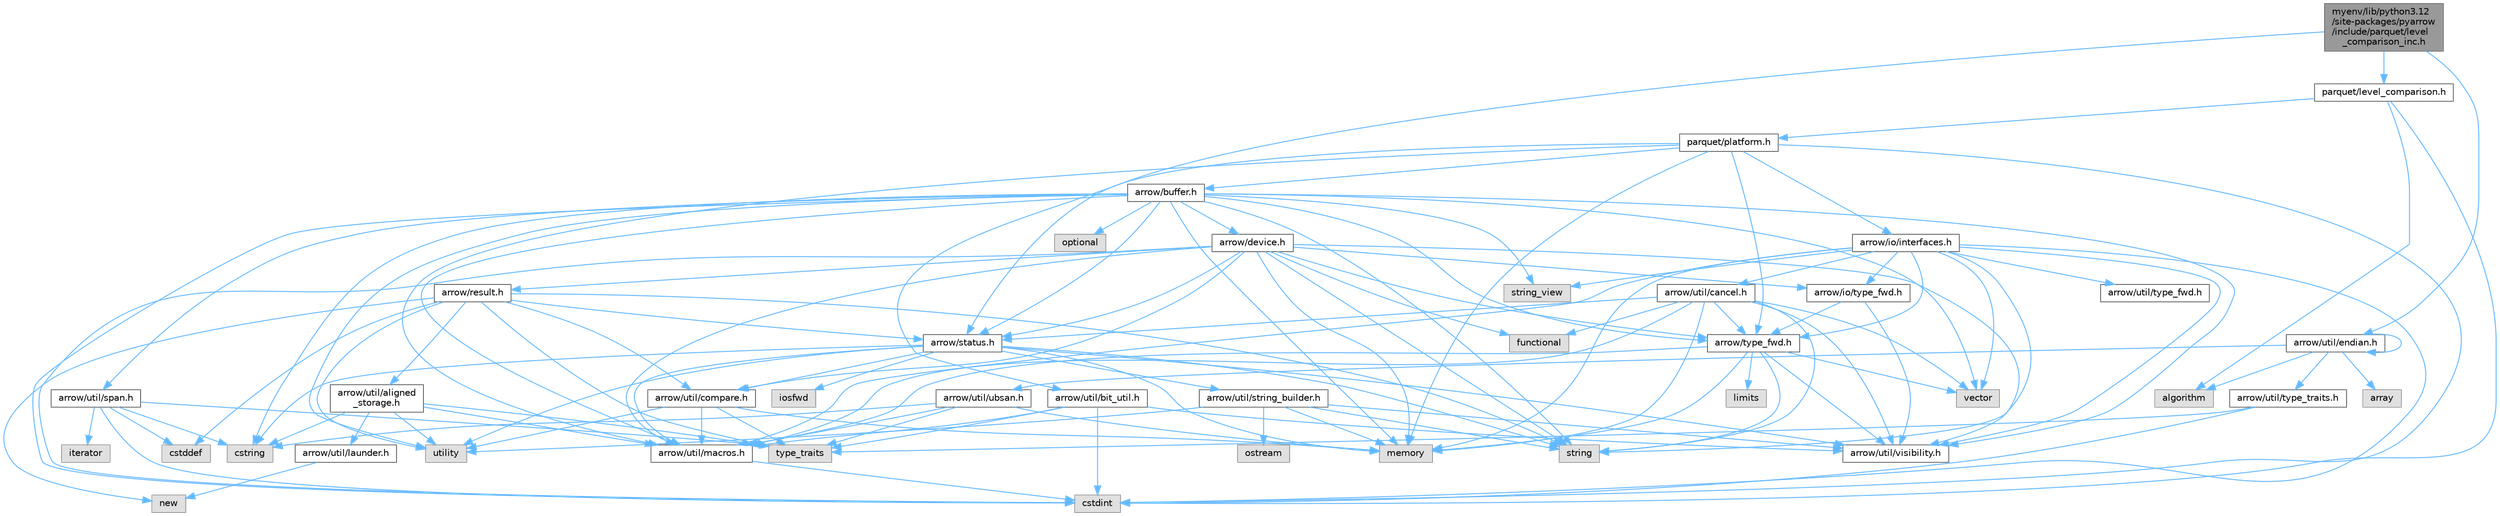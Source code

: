 digraph "myenv/lib/python3.12/site-packages/pyarrow/include/parquet/level_comparison_inc.h"
{
 // LATEX_PDF_SIZE
  bgcolor="transparent";
  edge [fontname=Helvetica,fontsize=10,labelfontname=Helvetica,labelfontsize=10];
  node [fontname=Helvetica,fontsize=10,shape=box,height=0.2,width=0.4];
  Node1 [id="Node000001",label="myenv/lib/python3.12\l/site-packages/pyarrow\l/include/parquet/level\l_comparison_inc.h",height=0.2,width=0.4,color="gray40", fillcolor="grey60", style="filled", fontcolor="black",tooltip=" "];
  Node1 -> Node2 [id="edge1_Node000001_Node000002",color="steelblue1",style="solid",tooltip=" "];
  Node2 [id="Node000002",label="arrow/util/bit_util.h",height=0.2,width=0.4,color="grey40", fillcolor="white", style="filled",URL="$bit__util_8h.html",tooltip=" "];
  Node2 -> Node3 [id="edge2_Node000002_Node000003",color="steelblue1",style="solid",tooltip=" "];
  Node3 [id="Node000003",label="cstdint",height=0.2,width=0.4,color="grey60", fillcolor="#E0E0E0", style="filled",tooltip=" "];
  Node2 -> Node4 [id="edge3_Node000002_Node000004",color="steelblue1",style="solid",tooltip=" "];
  Node4 [id="Node000004",label="type_traits",height=0.2,width=0.4,color="grey60", fillcolor="#E0E0E0", style="filled",tooltip=" "];
  Node2 -> Node5 [id="edge4_Node000002_Node000005",color="steelblue1",style="solid",tooltip=" "];
  Node5 [id="Node000005",label="arrow/util/macros.h",height=0.2,width=0.4,color="grey40", fillcolor="white", style="filled",URL="$macros_8h.html",tooltip=" "];
  Node5 -> Node3 [id="edge5_Node000005_Node000003",color="steelblue1",style="solid",tooltip=" "];
  Node2 -> Node6 [id="edge6_Node000002_Node000006",color="steelblue1",style="solid",tooltip=" "];
  Node6 [id="Node000006",label="arrow/util/visibility.h",height=0.2,width=0.4,color="grey40", fillcolor="white", style="filled",URL="$include_2arrow_2util_2visibility_8h.html",tooltip=" "];
  Node1 -> Node7 [id="edge7_Node000001_Node000007",color="steelblue1",style="solid",tooltip=" "];
  Node7 [id="Node000007",label="arrow/util/endian.h",height=0.2,width=0.4,color="grey40", fillcolor="white", style="filled",URL="$endian_8h.html",tooltip=" "];
  Node7 -> Node7 [id="edge8_Node000007_Node000007",color="steelblue1",style="solid",tooltip=" "];
  Node7 -> Node8 [id="edge9_Node000007_Node000008",color="steelblue1",style="solid",tooltip=" "];
  Node8 [id="Node000008",label="algorithm",height=0.2,width=0.4,color="grey60", fillcolor="#E0E0E0", style="filled",tooltip=" "];
  Node7 -> Node9 [id="edge10_Node000007_Node000009",color="steelblue1",style="solid",tooltip=" "];
  Node9 [id="Node000009",label="array",height=0.2,width=0.4,color="grey60", fillcolor="#E0E0E0", style="filled",tooltip=" "];
  Node7 -> Node10 [id="edge11_Node000007_Node000010",color="steelblue1",style="solid",tooltip=" "];
  Node10 [id="Node000010",label="arrow/util/type_traits.h",height=0.2,width=0.4,color="grey40", fillcolor="white", style="filled",URL="$include_2arrow_2util_2type__traits_8h.html",tooltip=" "];
  Node10 -> Node3 [id="edge12_Node000010_Node000003",color="steelblue1",style="solid",tooltip=" "];
  Node10 -> Node4 [id="edge13_Node000010_Node000004",color="steelblue1",style="solid",tooltip=" "];
  Node7 -> Node11 [id="edge14_Node000007_Node000011",color="steelblue1",style="solid",tooltip=" "];
  Node11 [id="Node000011",label="arrow/util/ubsan.h",height=0.2,width=0.4,color="grey40", fillcolor="white", style="filled",URL="$ubsan_8h.html",tooltip=" "];
  Node11 -> Node12 [id="edge15_Node000011_Node000012",color="steelblue1",style="solid",tooltip=" "];
  Node12 [id="Node000012",label="cstring",height=0.2,width=0.4,color="grey60", fillcolor="#E0E0E0", style="filled",tooltip=" "];
  Node11 -> Node13 [id="edge16_Node000011_Node000013",color="steelblue1",style="solid",tooltip=" "];
  Node13 [id="Node000013",label="memory",height=0.2,width=0.4,color="grey60", fillcolor="#E0E0E0", style="filled",tooltip=" "];
  Node11 -> Node4 [id="edge17_Node000011_Node000004",color="steelblue1",style="solid",tooltip=" "];
  Node11 -> Node5 [id="edge18_Node000011_Node000005",color="steelblue1",style="solid",tooltip=" "];
  Node1 -> Node14 [id="edge19_Node000001_Node000014",color="steelblue1",style="solid",tooltip=" "];
  Node14 [id="Node000014",label="parquet/level_comparison.h",height=0.2,width=0.4,color="grey40", fillcolor="white", style="filled",URL="$level__comparison_8h.html",tooltip=" "];
  Node14 -> Node8 [id="edge20_Node000014_Node000008",color="steelblue1",style="solid",tooltip=" "];
  Node14 -> Node3 [id="edge21_Node000014_Node000003",color="steelblue1",style="solid",tooltip=" "];
  Node14 -> Node15 [id="edge22_Node000014_Node000015",color="steelblue1",style="solid",tooltip=" "];
  Node15 [id="Node000015",label="parquet/platform.h",height=0.2,width=0.4,color="grey40", fillcolor="white", style="filled",URL="$include_2parquet_2platform_8h.html",tooltip=" "];
  Node15 -> Node3 [id="edge23_Node000015_Node000003",color="steelblue1",style="solid",tooltip=" "];
  Node15 -> Node13 [id="edge24_Node000015_Node000013",color="steelblue1",style="solid",tooltip=" "];
  Node15 -> Node16 [id="edge25_Node000015_Node000016",color="steelblue1",style="solid",tooltip=" "];
  Node16 [id="Node000016",label="arrow/buffer.h",height=0.2,width=0.4,color="grey40", fillcolor="white", style="filled",URL="$buffer_8h.html",tooltip=" "];
  Node16 -> Node3 [id="edge26_Node000016_Node000003",color="steelblue1",style="solid",tooltip=" "];
  Node16 -> Node12 [id="edge27_Node000016_Node000012",color="steelblue1",style="solid",tooltip=" "];
  Node16 -> Node13 [id="edge28_Node000016_Node000013",color="steelblue1",style="solid",tooltip=" "];
  Node16 -> Node17 [id="edge29_Node000016_Node000017",color="steelblue1",style="solid",tooltip=" "];
  Node17 [id="Node000017",label="optional",height=0.2,width=0.4,color="grey60", fillcolor="#E0E0E0", style="filled",tooltip=" "];
  Node16 -> Node18 [id="edge30_Node000016_Node000018",color="steelblue1",style="solid",tooltip=" "];
  Node18 [id="Node000018",label="string",height=0.2,width=0.4,color="grey60", fillcolor="#E0E0E0", style="filled",tooltip=" "];
  Node16 -> Node19 [id="edge31_Node000016_Node000019",color="steelblue1",style="solid",tooltip=" "];
  Node19 [id="Node000019",label="string_view",height=0.2,width=0.4,color="grey60", fillcolor="#E0E0E0", style="filled",tooltip=" "];
  Node16 -> Node20 [id="edge32_Node000016_Node000020",color="steelblue1",style="solid",tooltip=" "];
  Node20 [id="Node000020",label="utility",height=0.2,width=0.4,color="grey60", fillcolor="#E0E0E0", style="filled",tooltip=" "];
  Node16 -> Node21 [id="edge33_Node000016_Node000021",color="steelblue1",style="solid",tooltip=" "];
  Node21 [id="Node000021",label="vector",height=0.2,width=0.4,color="grey60", fillcolor="#E0E0E0", style="filled",tooltip=" "];
  Node16 -> Node22 [id="edge34_Node000016_Node000022",color="steelblue1",style="solid",tooltip=" "];
  Node22 [id="Node000022",label="arrow/device.h",height=0.2,width=0.4,color="grey40", fillcolor="white", style="filled",URL="$device_8h.html",tooltip=" "];
  Node22 -> Node3 [id="edge35_Node000022_Node000003",color="steelblue1",style="solid",tooltip=" "];
  Node22 -> Node23 [id="edge36_Node000022_Node000023",color="steelblue1",style="solid",tooltip=" "];
  Node23 [id="Node000023",label="functional",height=0.2,width=0.4,color="grey60", fillcolor="#E0E0E0", style="filled",tooltip=" "];
  Node22 -> Node13 [id="edge37_Node000022_Node000013",color="steelblue1",style="solid",tooltip=" "];
  Node22 -> Node18 [id="edge38_Node000022_Node000018",color="steelblue1",style="solid",tooltip=" "];
  Node22 -> Node24 [id="edge39_Node000022_Node000024",color="steelblue1",style="solid",tooltip=" "];
  Node24 [id="Node000024",label="arrow/io/type_fwd.h",height=0.2,width=0.4,color="grey40", fillcolor="white", style="filled",URL="$arrow_2io_2type__fwd_8h.html",tooltip=" "];
  Node24 -> Node25 [id="edge40_Node000024_Node000025",color="steelblue1",style="solid",tooltip=" "];
  Node25 [id="Node000025",label="arrow/type_fwd.h",height=0.2,width=0.4,color="grey40", fillcolor="white", style="filled",URL="$arrow_2type__fwd_8h.html",tooltip=" "];
  Node25 -> Node26 [id="edge41_Node000025_Node000026",color="steelblue1",style="solid",tooltip=" "];
  Node26 [id="Node000026",label="limits",height=0.2,width=0.4,color="grey60", fillcolor="#E0E0E0", style="filled",tooltip=" "];
  Node25 -> Node13 [id="edge42_Node000025_Node000013",color="steelblue1",style="solid",tooltip=" "];
  Node25 -> Node18 [id="edge43_Node000025_Node000018",color="steelblue1",style="solid",tooltip=" "];
  Node25 -> Node21 [id="edge44_Node000025_Node000021",color="steelblue1",style="solid",tooltip=" "];
  Node25 -> Node5 [id="edge45_Node000025_Node000005",color="steelblue1",style="solid",tooltip=" "];
  Node25 -> Node6 [id="edge46_Node000025_Node000006",color="steelblue1",style="solid",tooltip=" "];
  Node24 -> Node6 [id="edge47_Node000024_Node000006",color="steelblue1",style="solid",tooltip=" "];
  Node22 -> Node27 [id="edge48_Node000022_Node000027",color="steelblue1",style="solid",tooltip=" "];
  Node27 [id="Node000027",label="arrow/result.h",height=0.2,width=0.4,color="grey40", fillcolor="white", style="filled",URL="$result_8h.html",tooltip=" "];
  Node27 -> Node28 [id="edge49_Node000027_Node000028",color="steelblue1",style="solid",tooltip=" "];
  Node28 [id="Node000028",label="cstddef",height=0.2,width=0.4,color="grey60", fillcolor="#E0E0E0", style="filled",tooltip=" "];
  Node27 -> Node29 [id="edge50_Node000027_Node000029",color="steelblue1",style="solid",tooltip=" "];
  Node29 [id="Node000029",label="new",height=0.2,width=0.4,color="grey60", fillcolor="#E0E0E0", style="filled",tooltip=" "];
  Node27 -> Node18 [id="edge51_Node000027_Node000018",color="steelblue1",style="solid",tooltip=" "];
  Node27 -> Node4 [id="edge52_Node000027_Node000004",color="steelblue1",style="solid",tooltip=" "];
  Node27 -> Node20 [id="edge53_Node000027_Node000020",color="steelblue1",style="solid",tooltip=" "];
  Node27 -> Node30 [id="edge54_Node000027_Node000030",color="steelblue1",style="solid",tooltip=" "];
  Node30 [id="Node000030",label="arrow/status.h",height=0.2,width=0.4,color="grey40", fillcolor="white", style="filled",URL="$status_8h.html",tooltip=" "];
  Node30 -> Node12 [id="edge55_Node000030_Node000012",color="steelblue1",style="solid",tooltip=" "];
  Node30 -> Node31 [id="edge56_Node000030_Node000031",color="steelblue1",style="solid",tooltip=" "];
  Node31 [id="Node000031",label="iosfwd",height=0.2,width=0.4,color="grey60", fillcolor="#E0E0E0", style="filled",tooltip=" "];
  Node30 -> Node13 [id="edge57_Node000030_Node000013",color="steelblue1",style="solid",tooltip=" "];
  Node30 -> Node18 [id="edge58_Node000030_Node000018",color="steelblue1",style="solid",tooltip=" "];
  Node30 -> Node20 [id="edge59_Node000030_Node000020",color="steelblue1",style="solid",tooltip=" "];
  Node30 -> Node32 [id="edge60_Node000030_Node000032",color="steelblue1",style="solid",tooltip=" "];
  Node32 [id="Node000032",label="arrow/util/compare.h",height=0.2,width=0.4,color="grey40", fillcolor="white", style="filled",URL="$util_2compare_8h.html",tooltip=" "];
  Node32 -> Node13 [id="edge61_Node000032_Node000013",color="steelblue1",style="solid",tooltip=" "];
  Node32 -> Node4 [id="edge62_Node000032_Node000004",color="steelblue1",style="solid",tooltip=" "];
  Node32 -> Node20 [id="edge63_Node000032_Node000020",color="steelblue1",style="solid",tooltip=" "];
  Node32 -> Node5 [id="edge64_Node000032_Node000005",color="steelblue1",style="solid",tooltip=" "];
  Node30 -> Node5 [id="edge65_Node000030_Node000005",color="steelblue1",style="solid",tooltip=" "];
  Node30 -> Node33 [id="edge66_Node000030_Node000033",color="steelblue1",style="solid",tooltip=" "];
  Node33 [id="Node000033",label="arrow/util/string_builder.h",height=0.2,width=0.4,color="grey40", fillcolor="white", style="filled",URL="$string__builder_8h.html",tooltip=" "];
  Node33 -> Node13 [id="edge67_Node000033_Node000013",color="steelblue1",style="solid",tooltip=" "];
  Node33 -> Node34 [id="edge68_Node000033_Node000034",color="steelblue1",style="solid",tooltip=" "];
  Node34 [id="Node000034",label="ostream",height=0.2,width=0.4,color="grey60", fillcolor="#E0E0E0", style="filled",tooltip=" "];
  Node33 -> Node18 [id="edge69_Node000033_Node000018",color="steelblue1",style="solid",tooltip=" "];
  Node33 -> Node20 [id="edge70_Node000033_Node000020",color="steelblue1",style="solid",tooltip=" "];
  Node33 -> Node6 [id="edge71_Node000033_Node000006",color="steelblue1",style="solid",tooltip=" "];
  Node30 -> Node6 [id="edge72_Node000030_Node000006",color="steelblue1",style="solid",tooltip=" "];
  Node27 -> Node35 [id="edge73_Node000027_Node000035",color="steelblue1",style="solid",tooltip=" "];
  Node35 [id="Node000035",label="arrow/util/aligned\l_storage.h",height=0.2,width=0.4,color="grey40", fillcolor="white", style="filled",URL="$aligned__storage_8h.html",tooltip=" "];
  Node35 -> Node12 [id="edge74_Node000035_Node000012",color="steelblue1",style="solid",tooltip=" "];
  Node35 -> Node4 [id="edge75_Node000035_Node000004",color="steelblue1",style="solid",tooltip=" "];
  Node35 -> Node20 [id="edge76_Node000035_Node000020",color="steelblue1",style="solid",tooltip=" "];
  Node35 -> Node36 [id="edge77_Node000035_Node000036",color="steelblue1",style="solid",tooltip=" "];
  Node36 [id="Node000036",label="arrow/util/launder.h",height=0.2,width=0.4,color="grey40", fillcolor="white", style="filled",URL="$launder_8h.html",tooltip=" "];
  Node36 -> Node29 [id="edge78_Node000036_Node000029",color="steelblue1",style="solid",tooltip=" "];
  Node35 -> Node5 [id="edge79_Node000035_Node000005",color="steelblue1",style="solid",tooltip=" "];
  Node27 -> Node32 [id="edge80_Node000027_Node000032",color="steelblue1",style="solid",tooltip=" "];
  Node22 -> Node30 [id="edge81_Node000022_Node000030",color="steelblue1",style="solid",tooltip=" "];
  Node22 -> Node25 [id="edge82_Node000022_Node000025",color="steelblue1",style="solid",tooltip=" "];
  Node22 -> Node32 [id="edge83_Node000022_Node000032",color="steelblue1",style="solid",tooltip=" "];
  Node22 -> Node5 [id="edge84_Node000022_Node000005",color="steelblue1",style="solid",tooltip=" "];
  Node22 -> Node6 [id="edge85_Node000022_Node000006",color="steelblue1",style="solid",tooltip=" "];
  Node16 -> Node30 [id="edge86_Node000016_Node000030",color="steelblue1",style="solid",tooltip=" "];
  Node16 -> Node25 [id="edge87_Node000016_Node000025",color="steelblue1",style="solid",tooltip=" "];
  Node16 -> Node5 [id="edge88_Node000016_Node000005",color="steelblue1",style="solid",tooltip=" "];
  Node16 -> Node37 [id="edge89_Node000016_Node000037",color="steelblue1",style="solid",tooltip=" "];
  Node37 [id="Node000037",label="arrow/util/span.h",height=0.2,width=0.4,color="grey40", fillcolor="white", style="filled",URL="$span_8h.html",tooltip=" "];
  Node37 -> Node28 [id="edge90_Node000037_Node000028",color="steelblue1",style="solid",tooltip=" "];
  Node37 -> Node3 [id="edge91_Node000037_Node000003",color="steelblue1",style="solid",tooltip=" "];
  Node37 -> Node12 [id="edge92_Node000037_Node000012",color="steelblue1",style="solid",tooltip=" "];
  Node37 -> Node38 [id="edge93_Node000037_Node000038",color="steelblue1",style="solid",tooltip=" "];
  Node38 [id="Node000038",label="iterator",height=0.2,width=0.4,color="grey60", fillcolor="#E0E0E0", style="filled",tooltip=" "];
  Node37 -> Node4 [id="edge94_Node000037_Node000004",color="steelblue1",style="solid",tooltip=" "];
  Node16 -> Node6 [id="edge95_Node000016_Node000006",color="steelblue1",style="solid",tooltip=" "];
  Node15 -> Node39 [id="edge96_Node000015_Node000039",color="steelblue1",style="solid",tooltip=" "];
  Node39 [id="Node000039",label="arrow/io/interfaces.h",height=0.2,width=0.4,color="grey40", fillcolor="white", style="filled",URL="$interfaces_8h.html",tooltip=" "];
  Node39 -> Node3 [id="edge97_Node000039_Node000003",color="steelblue1",style="solid",tooltip=" "];
  Node39 -> Node13 [id="edge98_Node000039_Node000013",color="steelblue1",style="solid",tooltip=" "];
  Node39 -> Node18 [id="edge99_Node000039_Node000018",color="steelblue1",style="solid",tooltip=" "];
  Node39 -> Node19 [id="edge100_Node000039_Node000019",color="steelblue1",style="solid",tooltip=" "];
  Node39 -> Node21 [id="edge101_Node000039_Node000021",color="steelblue1",style="solid",tooltip=" "];
  Node39 -> Node24 [id="edge102_Node000039_Node000024",color="steelblue1",style="solid",tooltip=" "];
  Node39 -> Node25 [id="edge103_Node000039_Node000025",color="steelblue1",style="solid",tooltip=" "];
  Node39 -> Node40 [id="edge104_Node000039_Node000040",color="steelblue1",style="solid",tooltip=" "];
  Node40 [id="Node000040",label="arrow/util/cancel.h",height=0.2,width=0.4,color="grey40", fillcolor="white", style="filled",URL="$cancel_8h.html",tooltip=" "];
  Node40 -> Node23 [id="edge105_Node000040_Node000023",color="steelblue1",style="solid",tooltip=" "];
  Node40 -> Node13 [id="edge106_Node000040_Node000013",color="steelblue1",style="solid",tooltip=" "];
  Node40 -> Node18 [id="edge107_Node000040_Node000018",color="steelblue1",style="solid",tooltip=" "];
  Node40 -> Node21 [id="edge108_Node000040_Node000021",color="steelblue1",style="solid",tooltip=" "];
  Node40 -> Node30 [id="edge109_Node000040_Node000030",color="steelblue1",style="solid",tooltip=" "];
  Node40 -> Node25 [id="edge110_Node000040_Node000025",color="steelblue1",style="solid",tooltip=" "];
  Node40 -> Node5 [id="edge111_Node000040_Node000005",color="steelblue1",style="solid",tooltip=" "];
  Node40 -> Node6 [id="edge112_Node000040_Node000006",color="steelblue1",style="solid",tooltip=" "];
  Node39 -> Node5 [id="edge113_Node000039_Node000005",color="steelblue1",style="solid",tooltip=" "];
  Node39 -> Node41 [id="edge114_Node000039_Node000041",color="steelblue1",style="solid",tooltip=" "];
  Node41 [id="Node000041",label="arrow/util/type_fwd.h",height=0.2,width=0.4,color="grey40", fillcolor="white", style="filled",URL="$arrow_2util_2type__fwd_8h.html",tooltip=" "];
  Node39 -> Node6 [id="edge115_Node000039_Node000006",color="steelblue1",style="solid",tooltip=" "];
  Node15 -> Node30 [id="edge116_Node000015_Node000030",color="steelblue1",style="solid",tooltip=" "];
  Node15 -> Node25 [id="edge117_Node000015_Node000025",color="steelblue1",style="solid",tooltip=" "];
  Node15 -> Node5 [id="edge118_Node000015_Node000005",color="steelblue1",style="solid",tooltip=" "];
}
